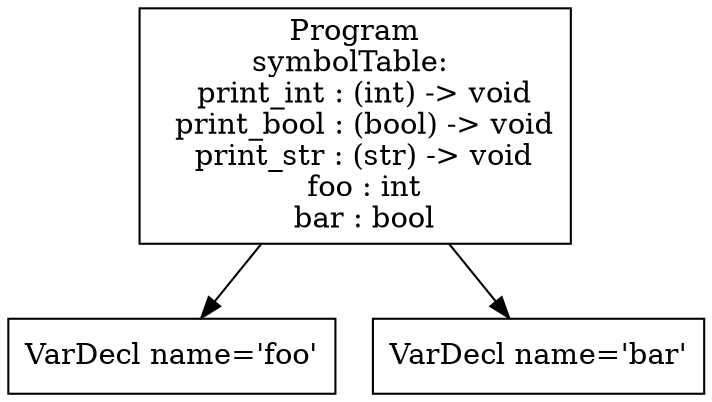 digraph AST {
1 [shape=box, label="VarDecl name='foo'"];
2 [shape=box, label="VarDecl name='bar'"];
0 [shape=box, label="Program\nsymbolTable: \n  print_int : (int) -> void\n  print_bool : (bool) -> void\n  print_str : (str) -> void\n  foo : int\n  bar : bool"];
0 -> 1;
0 -> 2;
}
